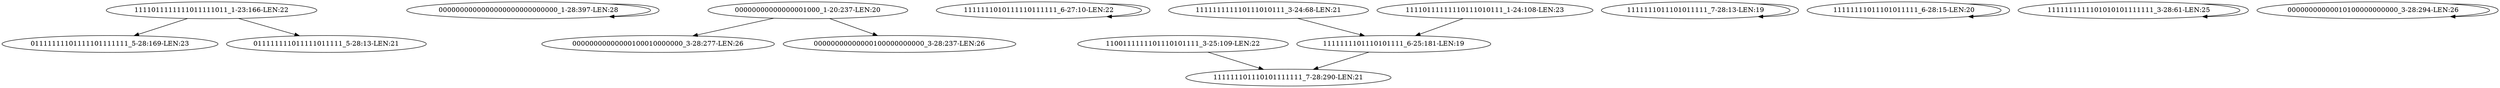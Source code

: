 digraph G {
    "1111011111111011111011_1-23:166-LEN:22" -> "01111111101111101111111_5-28:169-LEN:23";
    "1111011111111011111011_1-23:166-LEN:22" -> "011111111011111011111_5-28:13-LEN:21";
    "0000000000000000000000000000_1-28:397-LEN:28" -> "0000000000000000000000000000_1-28:397-LEN:28";
    "00000000000000001000_1-20:237-LEN:20" -> "00000000000000100010000000_3-28:277-LEN:26";
    "00000000000000001000_1-20:237-LEN:20" -> "00000000000000100000000000_3-28:237-LEN:26";
    "1111111010111110111111_6-27:10-LEN:22" -> "1111111010111110111111_6-27:10-LEN:22";
    "1100111111101110101111_3-25:109-LEN:22" -> "111111101110101111111_7-28:290-LEN:21";
    "1111111101110101111_6-25:181-LEN:19" -> "111111101110101111111_7-28:290-LEN:21";
    "1111111011101011111_7-28:13-LEN:19" -> "1111111011101011111_7-28:13-LEN:19";
    "111111111110111010111_3-24:68-LEN:21" -> "1111111101110101111_6-25:181-LEN:19";
    "11111111011101011111_6-28:15-LEN:20" -> "11111111011101011111_6-28:15-LEN:20";
    "1111111111101010101111111_3-28:61-LEN:25" -> "1111111111101010101111111_3-28:61-LEN:25";
    "00000000000010100000000000_3-28:294-LEN:26" -> "00000000000010100000000000_3-28:294-LEN:26";
    "11110111111110111010111_1-24:108-LEN:23" -> "1111111101110101111_6-25:181-LEN:19";
}
